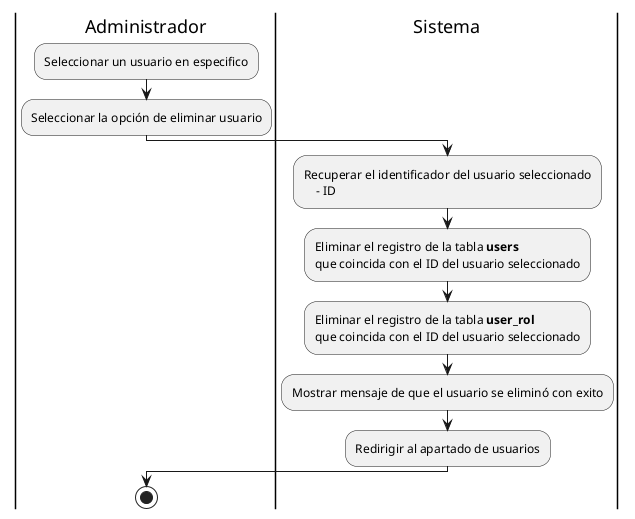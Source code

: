 @startuml

|Administrador|
:Seleccionar un usuario en especifico;
:Seleccionar la opción de eliminar usuario;

|Sistema|
:Recuperar el identificador del usuario seleccionado
    - ID;

:Eliminar el registro de la tabla **users** 
que coincida con el ID del usuario seleccionado;

:Eliminar el registro de la tabla **user_rol** 
que coincida con el ID del usuario seleccionado;

:Mostrar mensaje de que el usuario se eliminó con exito;

:Redirigir al apartado de usuarios;

|Administrador|
stop

@enduml